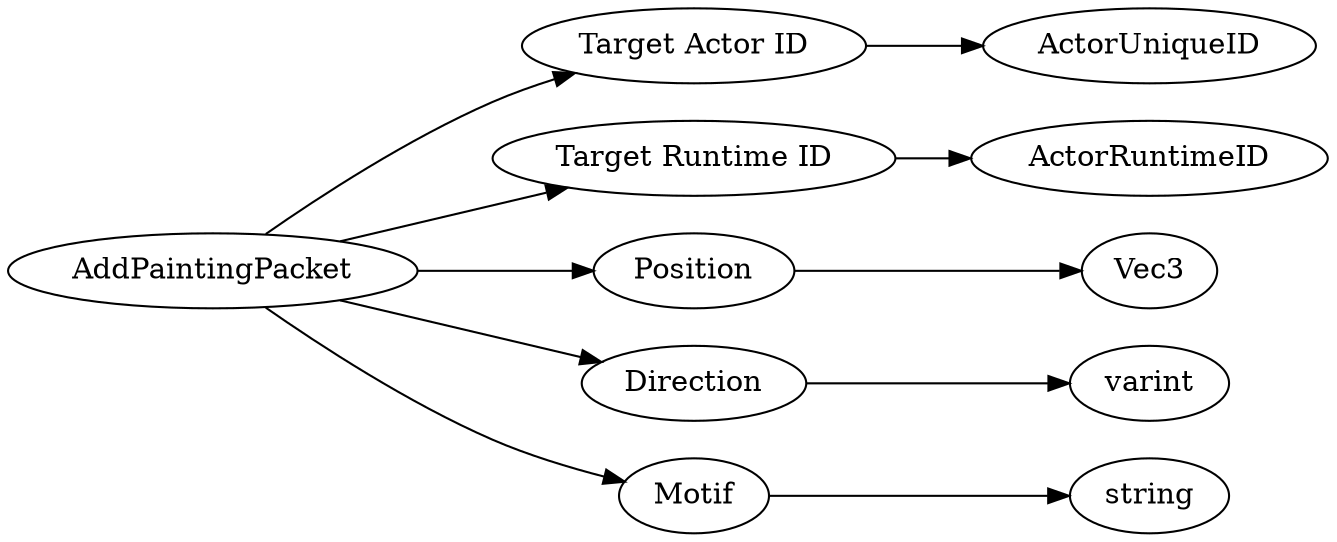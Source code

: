 digraph "AddPaintingPacket" {
rankdir = LR
0
0 -> 1
1 -> 2
0 -> 3
3 -> 4
0 -> 5
5 -> 6
0 -> 7
7 -> 8
0 -> 9
9 -> 10

0 [label="AddPaintingPacket",comment="name: \"AddPaintingPacket\", typeName: \"\", id: 0, branchId: 22, recurseId: -1, attributes: 0, notes: \"\""];
1 [label="Target Actor ID",comment="name: \"Target Actor ID\", typeName: \"ActorUniqueID\", id: 1, branchId: 0, recurseId: -1, attributes: 256, notes: \"\""];
2 [label="ActorUniqueID",comment="name: \"ActorUniqueID\", typeName: \"\", id: 2, branchId: 0, recurseId: -1, attributes: 512, notes: \"\""];
3 [label="Target Runtime ID",comment="name: \"Target Runtime ID\", typeName: \"ActorRuntimeID\", id: 3, branchId: 0, recurseId: -1, attributes: 256, notes: \"\""];
4 [label="ActorRuntimeID",comment="name: \"ActorRuntimeID\", typeName: \"\", id: 4, branchId: 0, recurseId: -1, attributes: 512, notes: \"\""];
5 [label="Position",comment="name: \"Position\", typeName: \"Vec3\", id: 5, branchId: 0, recurseId: -1, attributes: 256, notes: \"\""];
6 [label="Vec3",comment="name: \"Vec3\", typeName: \"\", id: 6, branchId: 0, recurseId: -1, attributes: 512, notes: \"\""];
7 [label="Direction",comment="name: \"Direction\", typeName: \"\", id: 7, branchId: 0, recurseId: -1, attributes: 0, notes: \"\""];
8 [label="varint",comment="name: \"varint\", typeName: \"\", id: 8, branchId: 0, recurseId: -1, attributes: 512, notes: \"\""];
9 [label="Motif",comment="name: \"Motif\", typeName: \"\", id: 9, branchId: 0, recurseId: -1, attributes: 0, notes: \"\""];
10 [label="string",comment="name: \"string\", typeName: \"\", id: 10, branchId: 0, recurseId: -1, attributes: 512, notes: \"\""];
{ rank = max;2;4;6;8;10}

}

